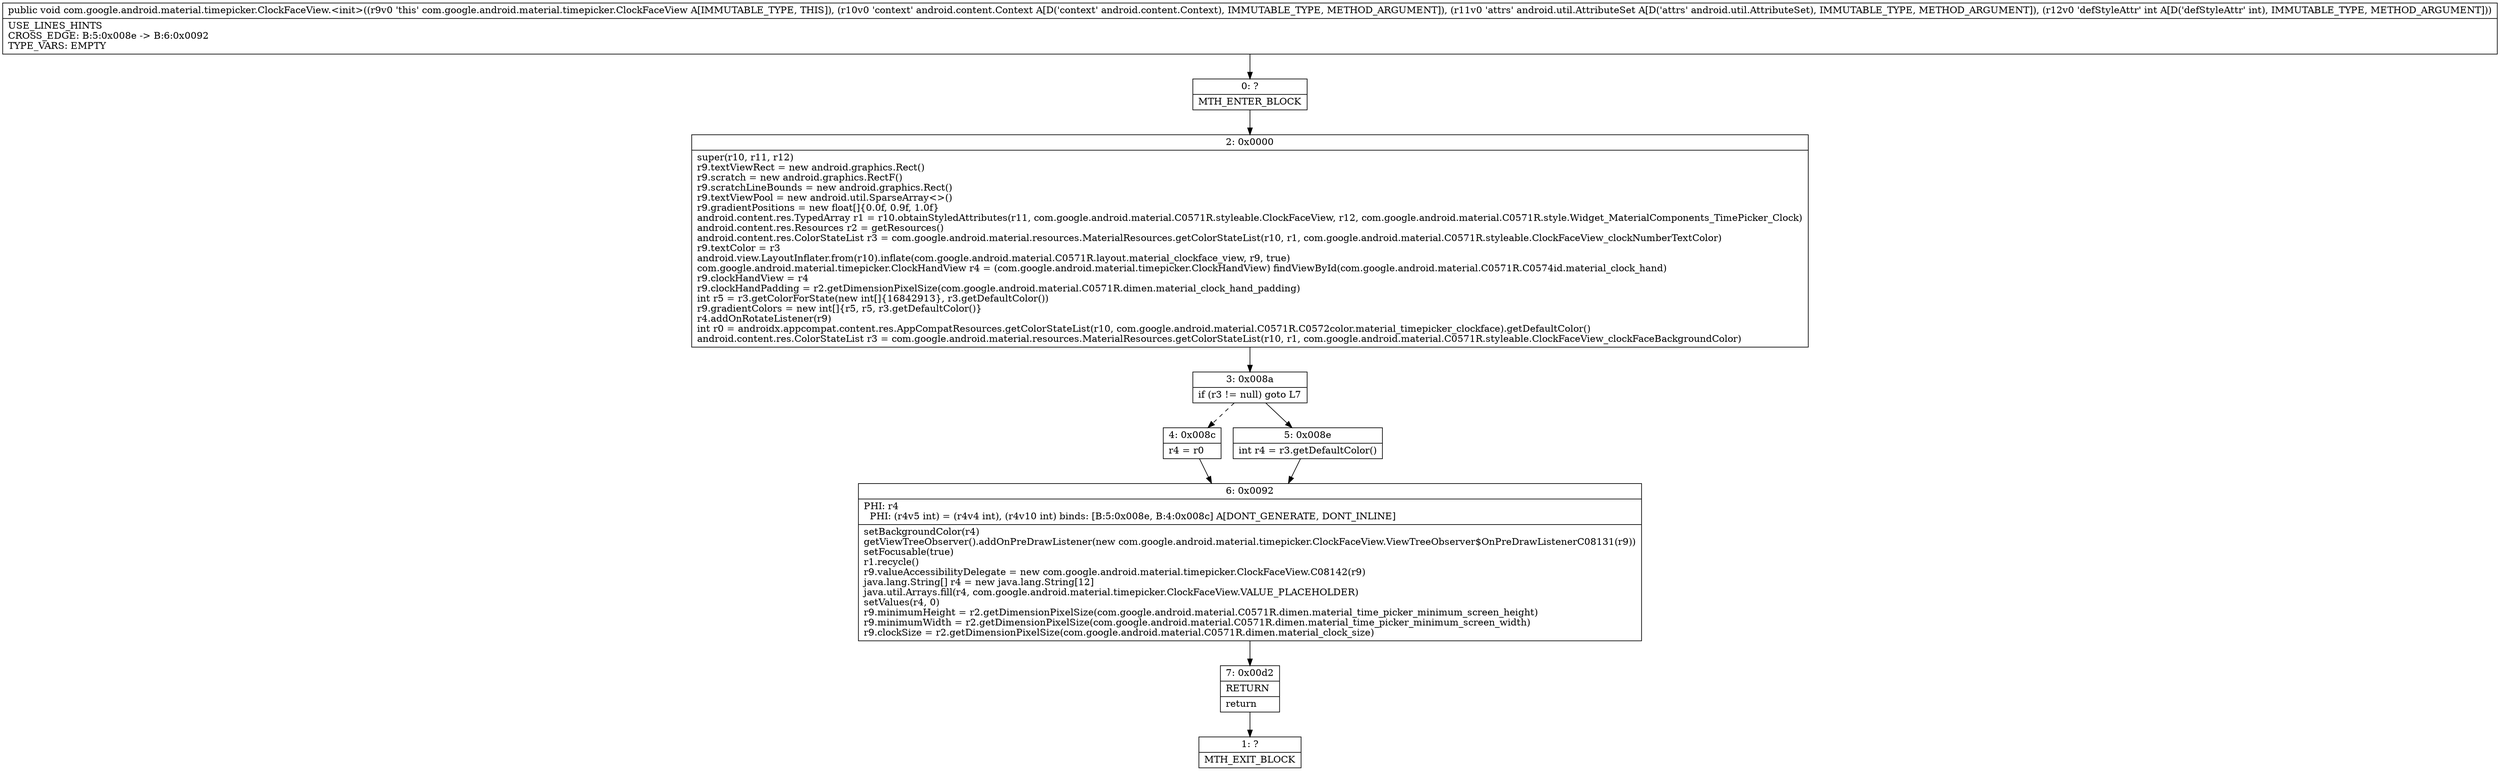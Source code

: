 digraph "CFG forcom.google.android.material.timepicker.ClockFaceView.\<init\>(Landroid\/content\/Context;Landroid\/util\/AttributeSet;I)V" {
Node_0 [shape=record,label="{0\:\ ?|MTH_ENTER_BLOCK\l}"];
Node_2 [shape=record,label="{2\:\ 0x0000|super(r10, r11, r12)\lr9.textViewRect = new android.graphics.Rect()\lr9.scratch = new android.graphics.RectF()\lr9.scratchLineBounds = new android.graphics.Rect()\lr9.textViewPool = new android.util.SparseArray\<\>()\lr9.gradientPositions = new float[]\{0.0f, 0.9f, 1.0f\}\landroid.content.res.TypedArray r1 = r10.obtainStyledAttributes(r11, com.google.android.material.C0571R.styleable.ClockFaceView, r12, com.google.android.material.C0571R.style.Widget_MaterialComponents_TimePicker_Clock)\landroid.content.res.Resources r2 = getResources()\landroid.content.res.ColorStateList r3 = com.google.android.material.resources.MaterialResources.getColorStateList(r10, r1, com.google.android.material.C0571R.styleable.ClockFaceView_clockNumberTextColor)\lr9.textColor = r3\landroid.view.LayoutInflater.from(r10).inflate(com.google.android.material.C0571R.layout.material_clockface_view, r9, true)\lcom.google.android.material.timepicker.ClockHandView r4 = (com.google.android.material.timepicker.ClockHandView) findViewById(com.google.android.material.C0571R.C0574id.material_clock_hand)\lr9.clockHandView = r4\lr9.clockHandPadding = r2.getDimensionPixelSize(com.google.android.material.C0571R.dimen.material_clock_hand_padding)\lint r5 = r3.getColorForState(new int[]\{16842913\}, r3.getDefaultColor())\lr9.gradientColors = new int[]\{r5, r5, r3.getDefaultColor()\}\lr4.addOnRotateListener(r9)\lint r0 = androidx.appcompat.content.res.AppCompatResources.getColorStateList(r10, com.google.android.material.C0571R.C0572color.material_timepicker_clockface).getDefaultColor()\landroid.content.res.ColorStateList r3 = com.google.android.material.resources.MaterialResources.getColorStateList(r10, r1, com.google.android.material.C0571R.styleable.ClockFaceView_clockFaceBackgroundColor)\l}"];
Node_3 [shape=record,label="{3\:\ 0x008a|if (r3 != null) goto L7\l}"];
Node_4 [shape=record,label="{4\:\ 0x008c|r4 = r0\l}"];
Node_6 [shape=record,label="{6\:\ 0x0092|PHI: r4 \l  PHI: (r4v5 int) = (r4v4 int), (r4v10 int) binds: [B:5:0x008e, B:4:0x008c] A[DONT_GENERATE, DONT_INLINE]\l|setBackgroundColor(r4)\lgetViewTreeObserver().addOnPreDrawListener(new com.google.android.material.timepicker.ClockFaceView.ViewTreeObserver$OnPreDrawListenerC08131(r9))\lsetFocusable(true)\lr1.recycle()\lr9.valueAccessibilityDelegate = new com.google.android.material.timepicker.ClockFaceView.C08142(r9)\ljava.lang.String[] r4 = new java.lang.String[12]\ljava.util.Arrays.fill(r4, com.google.android.material.timepicker.ClockFaceView.VALUE_PLACEHOLDER)\lsetValues(r4, 0)\lr9.minimumHeight = r2.getDimensionPixelSize(com.google.android.material.C0571R.dimen.material_time_picker_minimum_screen_height)\lr9.minimumWidth = r2.getDimensionPixelSize(com.google.android.material.C0571R.dimen.material_time_picker_minimum_screen_width)\lr9.clockSize = r2.getDimensionPixelSize(com.google.android.material.C0571R.dimen.material_clock_size)\l}"];
Node_7 [shape=record,label="{7\:\ 0x00d2|RETURN\l|return\l}"];
Node_1 [shape=record,label="{1\:\ ?|MTH_EXIT_BLOCK\l}"];
Node_5 [shape=record,label="{5\:\ 0x008e|int r4 = r3.getDefaultColor()\l}"];
MethodNode[shape=record,label="{public void com.google.android.material.timepicker.ClockFaceView.\<init\>((r9v0 'this' com.google.android.material.timepicker.ClockFaceView A[IMMUTABLE_TYPE, THIS]), (r10v0 'context' android.content.Context A[D('context' android.content.Context), IMMUTABLE_TYPE, METHOD_ARGUMENT]), (r11v0 'attrs' android.util.AttributeSet A[D('attrs' android.util.AttributeSet), IMMUTABLE_TYPE, METHOD_ARGUMENT]), (r12v0 'defStyleAttr' int A[D('defStyleAttr' int), IMMUTABLE_TYPE, METHOD_ARGUMENT]))  | USE_LINES_HINTS\lCROSS_EDGE: B:5:0x008e \-\> B:6:0x0092\lTYPE_VARS: EMPTY\l}"];
MethodNode -> Node_0;Node_0 -> Node_2;
Node_2 -> Node_3;
Node_3 -> Node_4[style=dashed];
Node_3 -> Node_5;
Node_4 -> Node_6;
Node_6 -> Node_7;
Node_7 -> Node_1;
Node_5 -> Node_6;
}

